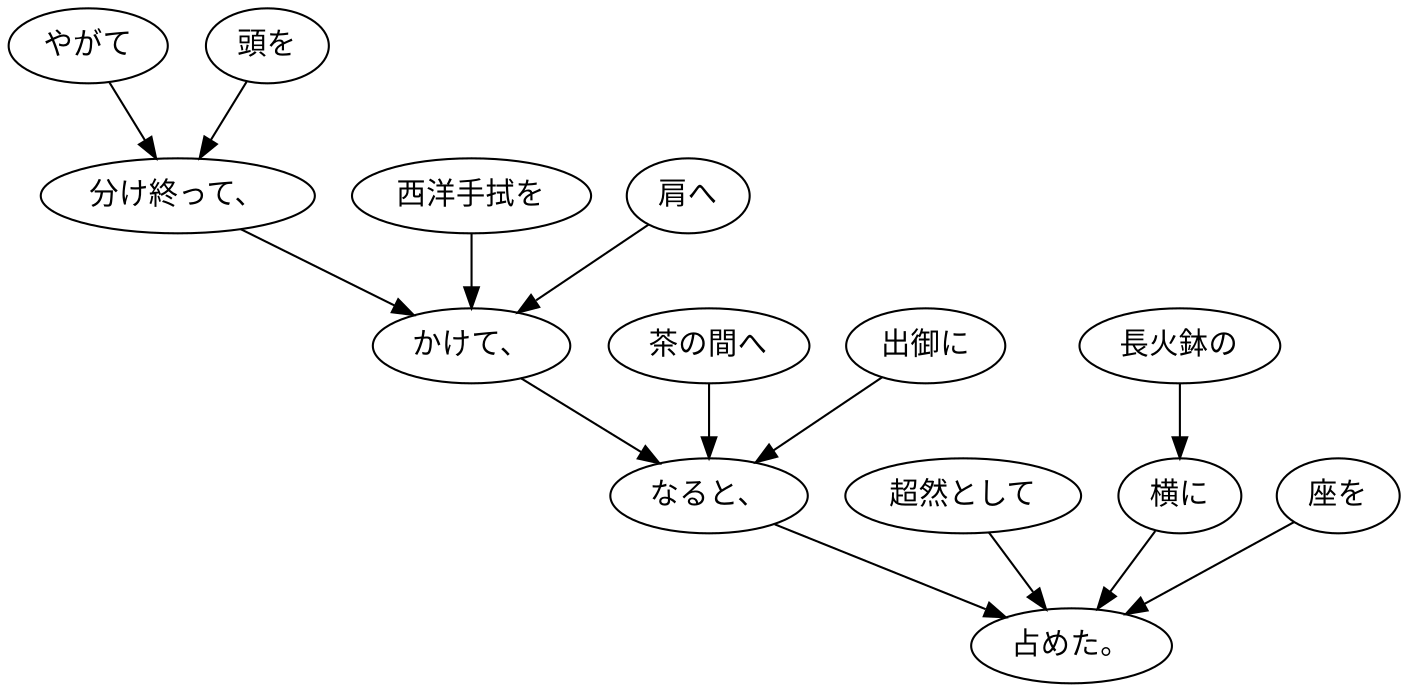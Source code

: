 digraph graph6577 {
	node0 [label="やがて"];
	node1 [label="頭を"];
	node2 [label="分け終って、"];
	node3 [label="西洋手拭を"];
	node4 [label="肩へ"];
	node5 [label="かけて、"];
	node6 [label="茶の間へ"];
	node7 [label="出御に"];
	node8 [label="なると、"];
	node9 [label="超然として"];
	node10 [label="長火鉢の"];
	node11 [label="横に"];
	node12 [label="座を"];
	node13 [label="占めた。"];
	node0 -> node2;
	node1 -> node2;
	node2 -> node5;
	node3 -> node5;
	node4 -> node5;
	node5 -> node8;
	node6 -> node8;
	node7 -> node8;
	node8 -> node13;
	node9 -> node13;
	node10 -> node11;
	node11 -> node13;
	node12 -> node13;
}
